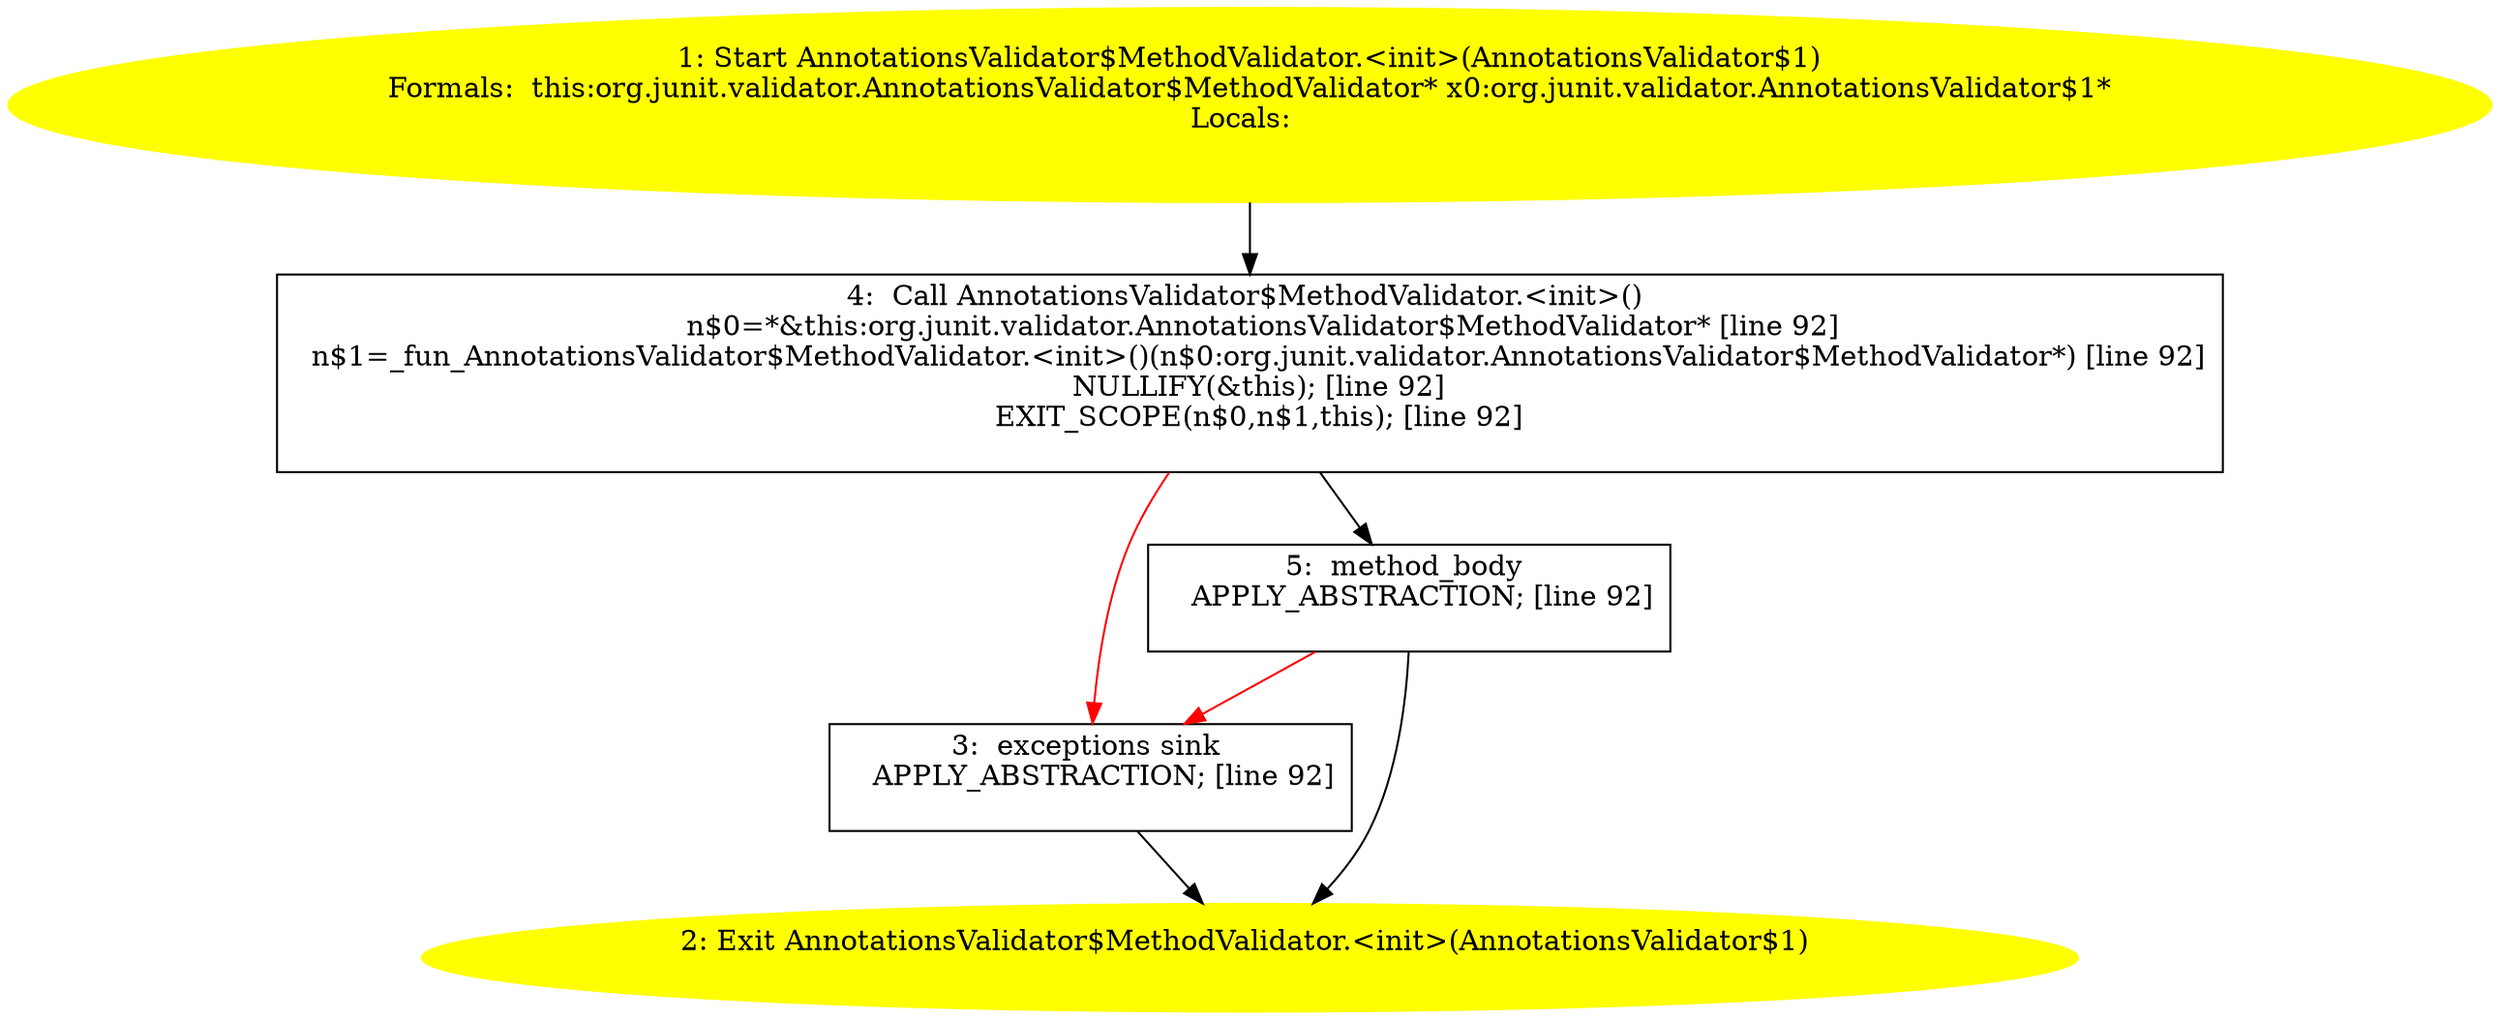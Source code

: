 /* @generated */
digraph cfg {
"org.junit.validator.AnnotationsValidator$MethodValidator.<init>(org.junit.validator.AnnotationsValid.4b7ea4bafe38afd5d0d0ce161d889b16_1" [label="1: Start AnnotationsValidator$MethodValidator.<init>(AnnotationsValidator$1)\nFormals:  this:org.junit.validator.AnnotationsValidator$MethodValidator* x0:org.junit.validator.AnnotationsValidator$1*\nLocals:  \n  " color=yellow style=filled]
	

	 "org.junit.validator.AnnotationsValidator$MethodValidator.<init>(org.junit.validator.AnnotationsValid.4b7ea4bafe38afd5d0d0ce161d889b16_1" -> "org.junit.validator.AnnotationsValidator$MethodValidator.<init>(org.junit.validator.AnnotationsValid.4b7ea4bafe38afd5d0d0ce161d889b16_4" ;
"org.junit.validator.AnnotationsValidator$MethodValidator.<init>(org.junit.validator.AnnotationsValid.4b7ea4bafe38afd5d0d0ce161d889b16_2" [label="2: Exit AnnotationsValidator$MethodValidator.<init>(AnnotationsValidator$1) \n  " color=yellow style=filled]
	

"org.junit.validator.AnnotationsValidator$MethodValidator.<init>(org.junit.validator.AnnotationsValid.4b7ea4bafe38afd5d0d0ce161d889b16_3" [label="3:  exceptions sink \n   APPLY_ABSTRACTION; [line 92]\n " shape="box"]
	

	 "org.junit.validator.AnnotationsValidator$MethodValidator.<init>(org.junit.validator.AnnotationsValid.4b7ea4bafe38afd5d0d0ce161d889b16_3" -> "org.junit.validator.AnnotationsValidator$MethodValidator.<init>(org.junit.validator.AnnotationsValid.4b7ea4bafe38afd5d0d0ce161d889b16_2" ;
"org.junit.validator.AnnotationsValidator$MethodValidator.<init>(org.junit.validator.AnnotationsValid.4b7ea4bafe38afd5d0d0ce161d889b16_4" [label="4:  Call AnnotationsValidator$MethodValidator.<init>() \n   n$0=*&this:org.junit.validator.AnnotationsValidator$MethodValidator* [line 92]\n  n$1=_fun_AnnotationsValidator$MethodValidator.<init>()(n$0:org.junit.validator.AnnotationsValidator$MethodValidator*) [line 92]\n  NULLIFY(&this); [line 92]\n  EXIT_SCOPE(n$0,n$1,this); [line 92]\n " shape="box"]
	

	 "org.junit.validator.AnnotationsValidator$MethodValidator.<init>(org.junit.validator.AnnotationsValid.4b7ea4bafe38afd5d0d0ce161d889b16_4" -> "org.junit.validator.AnnotationsValidator$MethodValidator.<init>(org.junit.validator.AnnotationsValid.4b7ea4bafe38afd5d0d0ce161d889b16_5" ;
	 "org.junit.validator.AnnotationsValidator$MethodValidator.<init>(org.junit.validator.AnnotationsValid.4b7ea4bafe38afd5d0d0ce161d889b16_4" -> "org.junit.validator.AnnotationsValidator$MethodValidator.<init>(org.junit.validator.AnnotationsValid.4b7ea4bafe38afd5d0d0ce161d889b16_3" [color="red" ];
"org.junit.validator.AnnotationsValidator$MethodValidator.<init>(org.junit.validator.AnnotationsValid.4b7ea4bafe38afd5d0d0ce161d889b16_5" [label="5:  method_body \n   APPLY_ABSTRACTION; [line 92]\n " shape="box"]
	

	 "org.junit.validator.AnnotationsValidator$MethodValidator.<init>(org.junit.validator.AnnotationsValid.4b7ea4bafe38afd5d0d0ce161d889b16_5" -> "org.junit.validator.AnnotationsValidator$MethodValidator.<init>(org.junit.validator.AnnotationsValid.4b7ea4bafe38afd5d0d0ce161d889b16_2" ;
	 "org.junit.validator.AnnotationsValidator$MethodValidator.<init>(org.junit.validator.AnnotationsValid.4b7ea4bafe38afd5d0d0ce161d889b16_5" -> "org.junit.validator.AnnotationsValidator$MethodValidator.<init>(org.junit.validator.AnnotationsValid.4b7ea4bafe38afd5d0d0ce161d889b16_3" [color="red" ];
}
